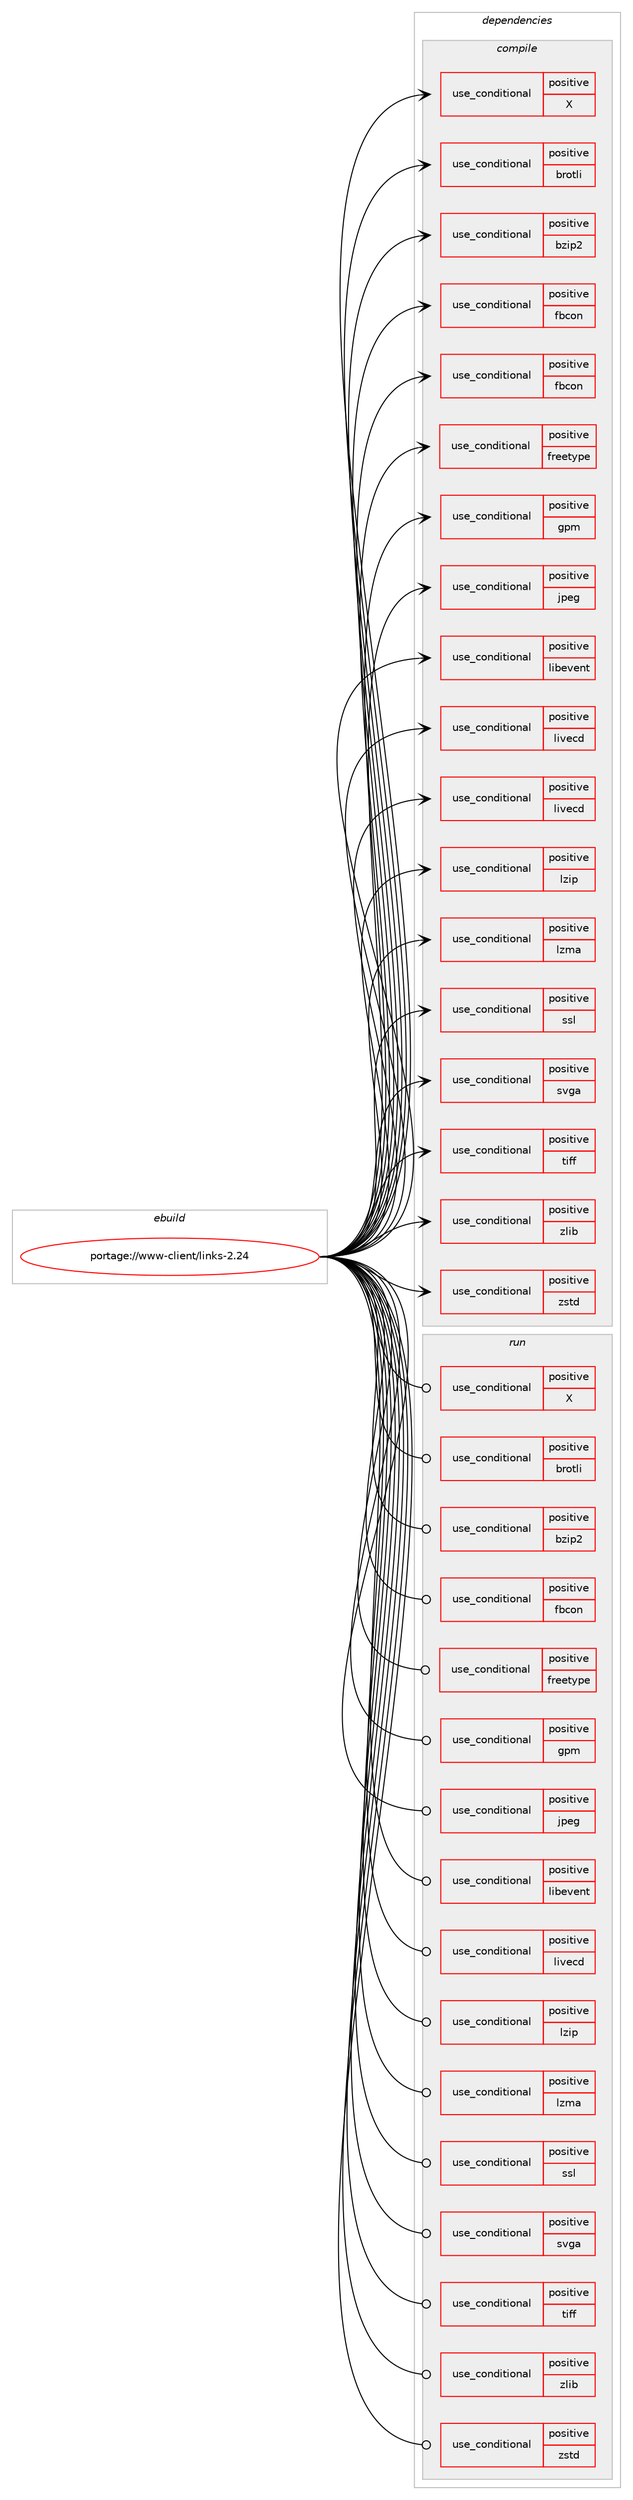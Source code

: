 digraph prolog {

# *************
# Graph options
# *************

newrank=true;
concentrate=true;
compound=true;
graph [rankdir=LR,fontname=Helvetica,fontsize=10,ranksep=1.5];#, ranksep=2.5, nodesep=0.2];
edge  [arrowhead=vee];
node  [fontname=Helvetica,fontsize=10];

# **********
# The ebuild
# **********

subgraph cluster_leftcol {
color=gray;
label=<<i>ebuild</i>>;
id [label="portage://www-client/links-2.24", color=red, width=4, href="../www-client/links-2.24.svg"];
}

# ****************
# The dependencies
# ****************

subgraph cluster_midcol {
color=gray;
label=<<i>dependencies</i>>;
subgraph cluster_compile {
fillcolor="#eeeeee";
style=filled;
label=<<i>compile</i>>;
subgraph cond425 {
dependency806 [label=<<TABLE BORDER="0" CELLBORDER="1" CELLSPACING="0" CELLPADDING="4"><TR><TD ROWSPAN="3" CELLPADDING="10">use_conditional</TD></TR><TR><TD>positive</TD></TR><TR><TD>X</TD></TR></TABLE>>, shape=none, color=red];
# *** BEGIN UNKNOWN DEPENDENCY TYPE (TODO) ***
# dependency806 -> package_dependency(portage://www-client/links-2.24,install,no,media-libs,libpng,none,[,,],[slot(0),equal],[])
# *** END UNKNOWN DEPENDENCY TYPE (TODO) ***

# *** BEGIN UNKNOWN DEPENDENCY TYPE (TODO) ***
# dependency806 -> package_dependency(portage://www-client/links-2.24,install,no,x11-libs,libXext,none,[,,],[],[])
# *** END UNKNOWN DEPENDENCY TYPE (TODO) ***

}
id:e -> dependency806:w [weight=20,style="solid",arrowhead="vee"];
subgraph cond426 {
dependency807 [label=<<TABLE BORDER="0" CELLBORDER="1" CELLSPACING="0" CELLPADDING="4"><TR><TD ROWSPAN="3" CELLPADDING="10">use_conditional</TD></TR><TR><TD>positive</TD></TR><TR><TD>brotli</TD></TR></TABLE>>, shape=none, color=red];
# *** BEGIN UNKNOWN DEPENDENCY TYPE (TODO) ***
# dependency807 -> package_dependency(portage://www-client/links-2.24,install,no,app-arch,brotli,none,[,,],[],[])
# *** END UNKNOWN DEPENDENCY TYPE (TODO) ***

}
id:e -> dependency807:w [weight=20,style="solid",arrowhead="vee"];
subgraph cond427 {
dependency808 [label=<<TABLE BORDER="0" CELLBORDER="1" CELLSPACING="0" CELLPADDING="4"><TR><TD ROWSPAN="3" CELLPADDING="10">use_conditional</TD></TR><TR><TD>positive</TD></TR><TR><TD>bzip2</TD></TR></TABLE>>, shape=none, color=red];
# *** BEGIN UNKNOWN DEPENDENCY TYPE (TODO) ***
# dependency808 -> package_dependency(portage://www-client/links-2.24,install,no,app-arch,bzip2,none,[,,],[],[])
# *** END UNKNOWN DEPENDENCY TYPE (TODO) ***

}
id:e -> dependency808:w [weight=20,style="solid",arrowhead="vee"];
subgraph cond428 {
dependency809 [label=<<TABLE BORDER="0" CELLBORDER="1" CELLSPACING="0" CELLPADDING="4"><TR><TD ROWSPAN="3" CELLPADDING="10">use_conditional</TD></TR><TR><TD>positive</TD></TR><TR><TD>fbcon</TD></TR></TABLE>>, shape=none, color=red];
# *** BEGIN UNKNOWN DEPENDENCY TYPE (TODO) ***
# dependency809 -> package_dependency(portage://www-client/links-2.24,install,no,media-libs,libpng,none,[,,],[slot(0),equal],[])
# *** END UNKNOWN DEPENDENCY TYPE (TODO) ***

}
id:e -> dependency809:w [weight=20,style="solid",arrowhead="vee"];
subgraph cond429 {
dependency810 [label=<<TABLE BORDER="0" CELLBORDER="1" CELLSPACING="0" CELLPADDING="4"><TR><TD ROWSPAN="3" CELLPADDING="10">use_conditional</TD></TR><TR><TD>positive</TD></TR><TR><TD>fbcon</TD></TR></TABLE>>, shape=none, color=red];
# *** BEGIN UNKNOWN DEPENDENCY TYPE (TODO) ***
# dependency810 -> package_dependency(portage://www-client/links-2.24,install,no,virtual,os-headers,none,[,,],[],[])
# *** END UNKNOWN DEPENDENCY TYPE (TODO) ***

}
id:e -> dependency810:w [weight=20,style="solid",arrowhead="vee"];
subgraph cond430 {
dependency811 [label=<<TABLE BORDER="0" CELLBORDER="1" CELLSPACING="0" CELLPADDING="4"><TR><TD ROWSPAN="3" CELLPADDING="10">use_conditional</TD></TR><TR><TD>positive</TD></TR><TR><TD>freetype</TD></TR></TABLE>>, shape=none, color=red];
# *** BEGIN UNKNOWN DEPENDENCY TYPE (TODO) ***
# dependency811 -> package_dependency(portage://www-client/links-2.24,install,no,media-libs,fontconfig,none,[,,],[],[])
# *** END UNKNOWN DEPENDENCY TYPE (TODO) ***

# *** BEGIN UNKNOWN DEPENDENCY TYPE (TODO) ***
# dependency811 -> package_dependency(portage://www-client/links-2.24,install,no,media-libs,freetype,none,[,,],[],[])
# *** END UNKNOWN DEPENDENCY TYPE (TODO) ***

}
id:e -> dependency811:w [weight=20,style="solid",arrowhead="vee"];
subgraph cond431 {
dependency812 [label=<<TABLE BORDER="0" CELLBORDER="1" CELLSPACING="0" CELLPADDING="4"><TR><TD ROWSPAN="3" CELLPADDING="10">use_conditional</TD></TR><TR><TD>positive</TD></TR><TR><TD>gpm</TD></TR></TABLE>>, shape=none, color=red];
# *** BEGIN UNKNOWN DEPENDENCY TYPE (TODO) ***
# dependency812 -> package_dependency(portage://www-client/links-2.24,install,no,sys-libs,gpm,none,[,,],[],[])
# *** END UNKNOWN DEPENDENCY TYPE (TODO) ***

}
id:e -> dependency812:w [weight=20,style="solid",arrowhead="vee"];
subgraph cond432 {
dependency813 [label=<<TABLE BORDER="0" CELLBORDER="1" CELLSPACING="0" CELLPADDING="4"><TR><TD ROWSPAN="3" CELLPADDING="10">use_conditional</TD></TR><TR><TD>positive</TD></TR><TR><TD>jpeg</TD></TR></TABLE>>, shape=none, color=red];
# *** BEGIN UNKNOWN DEPENDENCY TYPE (TODO) ***
# dependency813 -> package_dependency(portage://www-client/links-2.24,install,no,virtual,jpeg,none,[,,],[slot(0)],[])
# *** END UNKNOWN DEPENDENCY TYPE (TODO) ***

}
id:e -> dependency813:w [weight=20,style="solid",arrowhead="vee"];
subgraph cond433 {
dependency814 [label=<<TABLE BORDER="0" CELLBORDER="1" CELLSPACING="0" CELLPADDING="4"><TR><TD ROWSPAN="3" CELLPADDING="10">use_conditional</TD></TR><TR><TD>positive</TD></TR><TR><TD>libevent</TD></TR></TABLE>>, shape=none, color=red];
# *** BEGIN UNKNOWN DEPENDENCY TYPE (TODO) ***
# dependency814 -> package_dependency(portage://www-client/links-2.24,install,no,dev-libs,libevent,none,[,,],[slot(0),equal],[])
# *** END UNKNOWN DEPENDENCY TYPE (TODO) ***

}
id:e -> dependency814:w [weight=20,style="solid",arrowhead="vee"];
subgraph cond434 {
dependency815 [label=<<TABLE BORDER="0" CELLBORDER="1" CELLSPACING="0" CELLPADDING="4"><TR><TD ROWSPAN="3" CELLPADDING="10">use_conditional</TD></TR><TR><TD>positive</TD></TR><TR><TD>livecd</TD></TR></TABLE>>, shape=none, color=red];
# *** BEGIN UNKNOWN DEPENDENCY TYPE (TODO) ***
# dependency815 -> package_dependency(portage://www-client/links-2.24,install,no,media-libs,libpng,none,[,,],[slot(0),equal],[])
# *** END UNKNOWN DEPENDENCY TYPE (TODO) ***

# *** BEGIN UNKNOWN DEPENDENCY TYPE (TODO) ***
# dependency815 -> package_dependency(portage://www-client/links-2.24,install,no,sys-libs,gpm,none,[,,],[],[])
# *** END UNKNOWN DEPENDENCY TYPE (TODO) ***

# *** BEGIN UNKNOWN DEPENDENCY TYPE (TODO) ***
# dependency815 -> package_dependency(portage://www-client/links-2.24,install,no,virtual,jpeg,none,[,,],[slot(0)],[])
# *** END UNKNOWN DEPENDENCY TYPE (TODO) ***

}
id:e -> dependency815:w [weight=20,style="solid",arrowhead="vee"];
subgraph cond435 {
dependency816 [label=<<TABLE BORDER="0" CELLBORDER="1" CELLSPACING="0" CELLPADDING="4"><TR><TD ROWSPAN="3" CELLPADDING="10">use_conditional</TD></TR><TR><TD>positive</TD></TR><TR><TD>livecd</TD></TR></TABLE>>, shape=none, color=red];
# *** BEGIN UNKNOWN DEPENDENCY TYPE (TODO) ***
# dependency816 -> package_dependency(portage://www-client/links-2.24,install,no,virtual,os-headers,none,[,,],[],[])
# *** END UNKNOWN DEPENDENCY TYPE (TODO) ***

}
id:e -> dependency816:w [weight=20,style="solid",arrowhead="vee"];
subgraph cond436 {
dependency817 [label=<<TABLE BORDER="0" CELLBORDER="1" CELLSPACING="0" CELLPADDING="4"><TR><TD ROWSPAN="3" CELLPADDING="10">use_conditional</TD></TR><TR><TD>positive</TD></TR><TR><TD>lzip</TD></TR></TABLE>>, shape=none, color=red];
# *** BEGIN UNKNOWN DEPENDENCY TYPE (TODO) ***
# dependency817 -> package_dependency(portage://www-client/links-2.24,install,no,app-arch,lzip,none,[,,],[],[])
# *** END UNKNOWN DEPENDENCY TYPE (TODO) ***

}
id:e -> dependency817:w [weight=20,style="solid",arrowhead="vee"];
subgraph cond437 {
dependency818 [label=<<TABLE BORDER="0" CELLBORDER="1" CELLSPACING="0" CELLPADDING="4"><TR><TD ROWSPAN="3" CELLPADDING="10">use_conditional</TD></TR><TR><TD>positive</TD></TR><TR><TD>lzma</TD></TR></TABLE>>, shape=none, color=red];
# *** BEGIN UNKNOWN DEPENDENCY TYPE (TODO) ***
# dependency818 -> package_dependency(portage://www-client/links-2.24,install,no,app-arch,xz-utils,none,[,,],[],[])
# *** END UNKNOWN DEPENDENCY TYPE (TODO) ***

}
id:e -> dependency818:w [weight=20,style="solid",arrowhead="vee"];
subgraph cond438 {
dependency819 [label=<<TABLE BORDER="0" CELLBORDER="1" CELLSPACING="0" CELLPADDING="4"><TR><TD ROWSPAN="3" CELLPADDING="10">use_conditional</TD></TR><TR><TD>positive</TD></TR><TR><TD>ssl</TD></TR></TABLE>>, shape=none, color=red];
# *** BEGIN UNKNOWN DEPENDENCY TYPE (TODO) ***
# dependency819 -> package_dependency(portage://www-client/links-2.24,install,no,dev-libs,openssl,none,[,,],[slot(0),equal],[])
# *** END UNKNOWN DEPENDENCY TYPE (TODO) ***

}
id:e -> dependency819:w [weight=20,style="solid",arrowhead="vee"];
subgraph cond439 {
dependency820 [label=<<TABLE BORDER="0" CELLBORDER="1" CELLSPACING="0" CELLPADDING="4"><TR><TD ROWSPAN="3" CELLPADDING="10">use_conditional</TD></TR><TR><TD>positive</TD></TR><TR><TD>svga</TD></TR></TABLE>>, shape=none, color=red];
# *** BEGIN UNKNOWN DEPENDENCY TYPE (TODO) ***
# dependency820 -> package_dependency(portage://www-client/links-2.24,install,no,media-libs,libpng,none,[,,],[slot(0),equal],[])
# *** END UNKNOWN DEPENDENCY TYPE (TODO) ***

# *** BEGIN UNKNOWN DEPENDENCY TYPE (TODO) ***
# dependency820 -> package_dependency(portage://www-client/links-2.24,install,no,media-libs,svgalib,none,[,,],[],[])
# *** END UNKNOWN DEPENDENCY TYPE (TODO) ***

}
id:e -> dependency820:w [weight=20,style="solid",arrowhead="vee"];
subgraph cond440 {
dependency821 [label=<<TABLE BORDER="0" CELLBORDER="1" CELLSPACING="0" CELLPADDING="4"><TR><TD ROWSPAN="3" CELLPADDING="10">use_conditional</TD></TR><TR><TD>positive</TD></TR><TR><TD>tiff</TD></TR></TABLE>>, shape=none, color=red];
# *** BEGIN UNKNOWN DEPENDENCY TYPE (TODO) ***
# dependency821 -> package_dependency(portage://www-client/links-2.24,install,no,media-libs,tiff,none,[,,],[slot(0)],[])
# *** END UNKNOWN DEPENDENCY TYPE (TODO) ***

}
id:e -> dependency821:w [weight=20,style="solid",arrowhead="vee"];
subgraph cond441 {
dependency822 [label=<<TABLE BORDER="0" CELLBORDER="1" CELLSPACING="0" CELLPADDING="4"><TR><TD ROWSPAN="3" CELLPADDING="10">use_conditional</TD></TR><TR><TD>positive</TD></TR><TR><TD>zlib</TD></TR></TABLE>>, shape=none, color=red];
# *** BEGIN UNKNOWN DEPENDENCY TYPE (TODO) ***
# dependency822 -> package_dependency(portage://www-client/links-2.24,install,no,sys-libs,zlib,none,[,,],[],[])
# *** END UNKNOWN DEPENDENCY TYPE (TODO) ***

}
id:e -> dependency822:w [weight=20,style="solid",arrowhead="vee"];
subgraph cond442 {
dependency823 [label=<<TABLE BORDER="0" CELLBORDER="1" CELLSPACING="0" CELLPADDING="4"><TR><TD ROWSPAN="3" CELLPADDING="10">use_conditional</TD></TR><TR><TD>positive</TD></TR><TR><TD>zstd</TD></TR></TABLE>>, shape=none, color=red];
# *** BEGIN UNKNOWN DEPENDENCY TYPE (TODO) ***
# dependency823 -> package_dependency(portage://www-client/links-2.24,install,no,app-arch,zstd,none,[,,],[],[])
# *** END UNKNOWN DEPENDENCY TYPE (TODO) ***

}
id:e -> dependency823:w [weight=20,style="solid",arrowhead="vee"];
}
subgraph cluster_compileandrun {
fillcolor="#eeeeee";
style=filled;
label=<<i>compile and run</i>>;
}
subgraph cluster_run {
fillcolor="#eeeeee";
style=filled;
label=<<i>run</i>>;
subgraph cond443 {
dependency824 [label=<<TABLE BORDER="0" CELLBORDER="1" CELLSPACING="0" CELLPADDING="4"><TR><TD ROWSPAN="3" CELLPADDING="10">use_conditional</TD></TR><TR><TD>positive</TD></TR><TR><TD>X</TD></TR></TABLE>>, shape=none, color=red];
# *** BEGIN UNKNOWN DEPENDENCY TYPE (TODO) ***
# dependency824 -> package_dependency(portage://www-client/links-2.24,run,no,media-libs,libpng,none,[,,],[slot(0),equal],[])
# *** END UNKNOWN DEPENDENCY TYPE (TODO) ***

# *** BEGIN UNKNOWN DEPENDENCY TYPE (TODO) ***
# dependency824 -> package_dependency(portage://www-client/links-2.24,run,no,x11-libs,libXext,none,[,,],[],[])
# *** END UNKNOWN DEPENDENCY TYPE (TODO) ***

}
id:e -> dependency824:w [weight=20,style="solid",arrowhead="odot"];
subgraph cond444 {
dependency825 [label=<<TABLE BORDER="0" CELLBORDER="1" CELLSPACING="0" CELLPADDING="4"><TR><TD ROWSPAN="3" CELLPADDING="10">use_conditional</TD></TR><TR><TD>positive</TD></TR><TR><TD>brotli</TD></TR></TABLE>>, shape=none, color=red];
# *** BEGIN UNKNOWN DEPENDENCY TYPE (TODO) ***
# dependency825 -> package_dependency(portage://www-client/links-2.24,run,no,app-arch,brotli,none,[,,],[],[])
# *** END UNKNOWN DEPENDENCY TYPE (TODO) ***

}
id:e -> dependency825:w [weight=20,style="solid",arrowhead="odot"];
subgraph cond445 {
dependency826 [label=<<TABLE BORDER="0" CELLBORDER="1" CELLSPACING="0" CELLPADDING="4"><TR><TD ROWSPAN="3" CELLPADDING="10">use_conditional</TD></TR><TR><TD>positive</TD></TR><TR><TD>bzip2</TD></TR></TABLE>>, shape=none, color=red];
# *** BEGIN UNKNOWN DEPENDENCY TYPE (TODO) ***
# dependency826 -> package_dependency(portage://www-client/links-2.24,run,no,app-arch,bzip2,none,[,,],[],[])
# *** END UNKNOWN DEPENDENCY TYPE (TODO) ***

}
id:e -> dependency826:w [weight=20,style="solid",arrowhead="odot"];
subgraph cond446 {
dependency827 [label=<<TABLE BORDER="0" CELLBORDER="1" CELLSPACING="0" CELLPADDING="4"><TR><TD ROWSPAN="3" CELLPADDING="10">use_conditional</TD></TR><TR><TD>positive</TD></TR><TR><TD>fbcon</TD></TR></TABLE>>, shape=none, color=red];
# *** BEGIN UNKNOWN DEPENDENCY TYPE (TODO) ***
# dependency827 -> package_dependency(portage://www-client/links-2.24,run,no,media-libs,libpng,none,[,,],[slot(0),equal],[])
# *** END UNKNOWN DEPENDENCY TYPE (TODO) ***

}
id:e -> dependency827:w [weight=20,style="solid",arrowhead="odot"];
subgraph cond447 {
dependency828 [label=<<TABLE BORDER="0" CELLBORDER="1" CELLSPACING="0" CELLPADDING="4"><TR><TD ROWSPAN="3" CELLPADDING="10">use_conditional</TD></TR><TR><TD>positive</TD></TR><TR><TD>freetype</TD></TR></TABLE>>, shape=none, color=red];
# *** BEGIN UNKNOWN DEPENDENCY TYPE (TODO) ***
# dependency828 -> package_dependency(portage://www-client/links-2.24,run,no,media-libs,fontconfig,none,[,,],[],[])
# *** END UNKNOWN DEPENDENCY TYPE (TODO) ***

# *** BEGIN UNKNOWN DEPENDENCY TYPE (TODO) ***
# dependency828 -> package_dependency(portage://www-client/links-2.24,run,no,media-libs,freetype,none,[,,],[],[])
# *** END UNKNOWN DEPENDENCY TYPE (TODO) ***

}
id:e -> dependency828:w [weight=20,style="solid",arrowhead="odot"];
subgraph cond448 {
dependency829 [label=<<TABLE BORDER="0" CELLBORDER="1" CELLSPACING="0" CELLPADDING="4"><TR><TD ROWSPAN="3" CELLPADDING="10">use_conditional</TD></TR><TR><TD>positive</TD></TR><TR><TD>gpm</TD></TR></TABLE>>, shape=none, color=red];
# *** BEGIN UNKNOWN DEPENDENCY TYPE (TODO) ***
# dependency829 -> package_dependency(portage://www-client/links-2.24,run,no,sys-libs,gpm,none,[,,],[],[])
# *** END UNKNOWN DEPENDENCY TYPE (TODO) ***

}
id:e -> dependency829:w [weight=20,style="solid",arrowhead="odot"];
subgraph cond449 {
dependency830 [label=<<TABLE BORDER="0" CELLBORDER="1" CELLSPACING="0" CELLPADDING="4"><TR><TD ROWSPAN="3" CELLPADDING="10">use_conditional</TD></TR><TR><TD>positive</TD></TR><TR><TD>jpeg</TD></TR></TABLE>>, shape=none, color=red];
# *** BEGIN UNKNOWN DEPENDENCY TYPE (TODO) ***
# dependency830 -> package_dependency(portage://www-client/links-2.24,run,no,virtual,jpeg,none,[,,],[slot(0)],[])
# *** END UNKNOWN DEPENDENCY TYPE (TODO) ***

}
id:e -> dependency830:w [weight=20,style="solid",arrowhead="odot"];
subgraph cond450 {
dependency831 [label=<<TABLE BORDER="0" CELLBORDER="1" CELLSPACING="0" CELLPADDING="4"><TR><TD ROWSPAN="3" CELLPADDING="10">use_conditional</TD></TR><TR><TD>positive</TD></TR><TR><TD>libevent</TD></TR></TABLE>>, shape=none, color=red];
# *** BEGIN UNKNOWN DEPENDENCY TYPE (TODO) ***
# dependency831 -> package_dependency(portage://www-client/links-2.24,run,no,dev-libs,libevent,none,[,,],[slot(0),equal],[])
# *** END UNKNOWN DEPENDENCY TYPE (TODO) ***

}
id:e -> dependency831:w [weight=20,style="solid",arrowhead="odot"];
subgraph cond451 {
dependency832 [label=<<TABLE BORDER="0" CELLBORDER="1" CELLSPACING="0" CELLPADDING="4"><TR><TD ROWSPAN="3" CELLPADDING="10">use_conditional</TD></TR><TR><TD>positive</TD></TR><TR><TD>livecd</TD></TR></TABLE>>, shape=none, color=red];
# *** BEGIN UNKNOWN DEPENDENCY TYPE (TODO) ***
# dependency832 -> package_dependency(portage://www-client/links-2.24,run,no,media-libs,libpng,none,[,,],[slot(0),equal],[])
# *** END UNKNOWN DEPENDENCY TYPE (TODO) ***

# *** BEGIN UNKNOWN DEPENDENCY TYPE (TODO) ***
# dependency832 -> package_dependency(portage://www-client/links-2.24,run,no,sys-libs,gpm,none,[,,],[],[])
# *** END UNKNOWN DEPENDENCY TYPE (TODO) ***

# *** BEGIN UNKNOWN DEPENDENCY TYPE (TODO) ***
# dependency832 -> package_dependency(portage://www-client/links-2.24,run,no,virtual,jpeg,none,[,,],[slot(0)],[])
# *** END UNKNOWN DEPENDENCY TYPE (TODO) ***

}
id:e -> dependency832:w [weight=20,style="solid",arrowhead="odot"];
subgraph cond452 {
dependency833 [label=<<TABLE BORDER="0" CELLBORDER="1" CELLSPACING="0" CELLPADDING="4"><TR><TD ROWSPAN="3" CELLPADDING="10">use_conditional</TD></TR><TR><TD>positive</TD></TR><TR><TD>lzip</TD></TR></TABLE>>, shape=none, color=red];
# *** BEGIN UNKNOWN DEPENDENCY TYPE (TODO) ***
# dependency833 -> package_dependency(portage://www-client/links-2.24,run,no,app-arch,lzip,none,[,,],[],[])
# *** END UNKNOWN DEPENDENCY TYPE (TODO) ***

}
id:e -> dependency833:w [weight=20,style="solid",arrowhead="odot"];
subgraph cond453 {
dependency834 [label=<<TABLE BORDER="0" CELLBORDER="1" CELLSPACING="0" CELLPADDING="4"><TR><TD ROWSPAN="3" CELLPADDING="10">use_conditional</TD></TR><TR><TD>positive</TD></TR><TR><TD>lzma</TD></TR></TABLE>>, shape=none, color=red];
# *** BEGIN UNKNOWN DEPENDENCY TYPE (TODO) ***
# dependency834 -> package_dependency(portage://www-client/links-2.24,run,no,app-arch,xz-utils,none,[,,],[],[])
# *** END UNKNOWN DEPENDENCY TYPE (TODO) ***

}
id:e -> dependency834:w [weight=20,style="solid",arrowhead="odot"];
subgraph cond454 {
dependency835 [label=<<TABLE BORDER="0" CELLBORDER="1" CELLSPACING="0" CELLPADDING="4"><TR><TD ROWSPAN="3" CELLPADDING="10">use_conditional</TD></TR><TR><TD>positive</TD></TR><TR><TD>ssl</TD></TR></TABLE>>, shape=none, color=red];
# *** BEGIN UNKNOWN DEPENDENCY TYPE (TODO) ***
# dependency835 -> package_dependency(portage://www-client/links-2.24,run,no,dev-libs,openssl,none,[,,],[slot(0),equal],[])
# *** END UNKNOWN DEPENDENCY TYPE (TODO) ***

}
id:e -> dependency835:w [weight=20,style="solid",arrowhead="odot"];
subgraph cond455 {
dependency836 [label=<<TABLE BORDER="0" CELLBORDER="1" CELLSPACING="0" CELLPADDING="4"><TR><TD ROWSPAN="3" CELLPADDING="10">use_conditional</TD></TR><TR><TD>positive</TD></TR><TR><TD>svga</TD></TR></TABLE>>, shape=none, color=red];
# *** BEGIN UNKNOWN DEPENDENCY TYPE (TODO) ***
# dependency836 -> package_dependency(portage://www-client/links-2.24,run,no,media-libs,libpng,none,[,,],[slot(0),equal],[])
# *** END UNKNOWN DEPENDENCY TYPE (TODO) ***

# *** BEGIN UNKNOWN DEPENDENCY TYPE (TODO) ***
# dependency836 -> package_dependency(portage://www-client/links-2.24,run,no,media-libs,svgalib,none,[,,],[],[])
# *** END UNKNOWN DEPENDENCY TYPE (TODO) ***

}
id:e -> dependency836:w [weight=20,style="solid",arrowhead="odot"];
subgraph cond456 {
dependency837 [label=<<TABLE BORDER="0" CELLBORDER="1" CELLSPACING="0" CELLPADDING="4"><TR><TD ROWSPAN="3" CELLPADDING="10">use_conditional</TD></TR><TR><TD>positive</TD></TR><TR><TD>tiff</TD></TR></TABLE>>, shape=none, color=red];
# *** BEGIN UNKNOWN DEPENDENCY TYPE (TODO) ***
# dependency837 -> package_dependency(portage://www-client/links-2.24,run,no,media-libs,tiff,none,[,,],[slot(0)],[])
# *** END UNKNOWN DEPENDENCY TYPE (TODO) ***

}
id:e -> dependency837:w [weight=20,style="solid",arrowhead="odot"];
subgraph cond457 {
dependency838 [label=<<TABLE BORDER="0" CELLBORDER="1" CELLSPACING="0" CELLPADDING="4"><TR><TD ROWSPAN="3" CELLPADDING="10">use_conditional</TD></TR><TR><TD>positive</TD></TR><TR><TD>zlib</TD></TR></TABLE>>, shape=none, color=red];
# *** BEGIN UNKNOWN DEPENDENCY TYPE (TODO) ***
# dependency838 -> package_dependency(portage://www-client/links-2.24,run,no,sys-libs,zlib,none,[,,],[],[])
# *** END UNKNOWN DEPENDENCY TYPE (TODO) ***

}
id:e -> dependency838:w [weight=20,style="solid",arrowhead="odot"];
subgraph cond458 {
dependency839 [label=<<TABLE BORDER="0" CELLBORDER="1" CELLSPACING="0" CELLPADDING="4"><TR><TD ROWSPAN="3" CELLPADDING="10">use_conditional</TD></TR><TR><TD>positive</TD></TR><TR><TD>zstd</TD></TR></TABLE>>, shape=none, color=red];
# *** BEGIN UNKNOWN DEPENDENCY TYPE (TODO) ***
# dependency839 -> package_dependency(portage://www-client/links-2.24,run,no,app-arch,zstd,none,[,,],[],[])
# *** END UNKNOWN DEPENDENCY TYPE (TODO) ***

}
id:e -> dependency839:w [weight=20,style="solid",arrowhead="odot"];
}
}

# **************
# The candidates
# **************

subgraph cluster_choices {
rank=same;
color=gray;
label=<<i>candidates</i>>;

}

}
